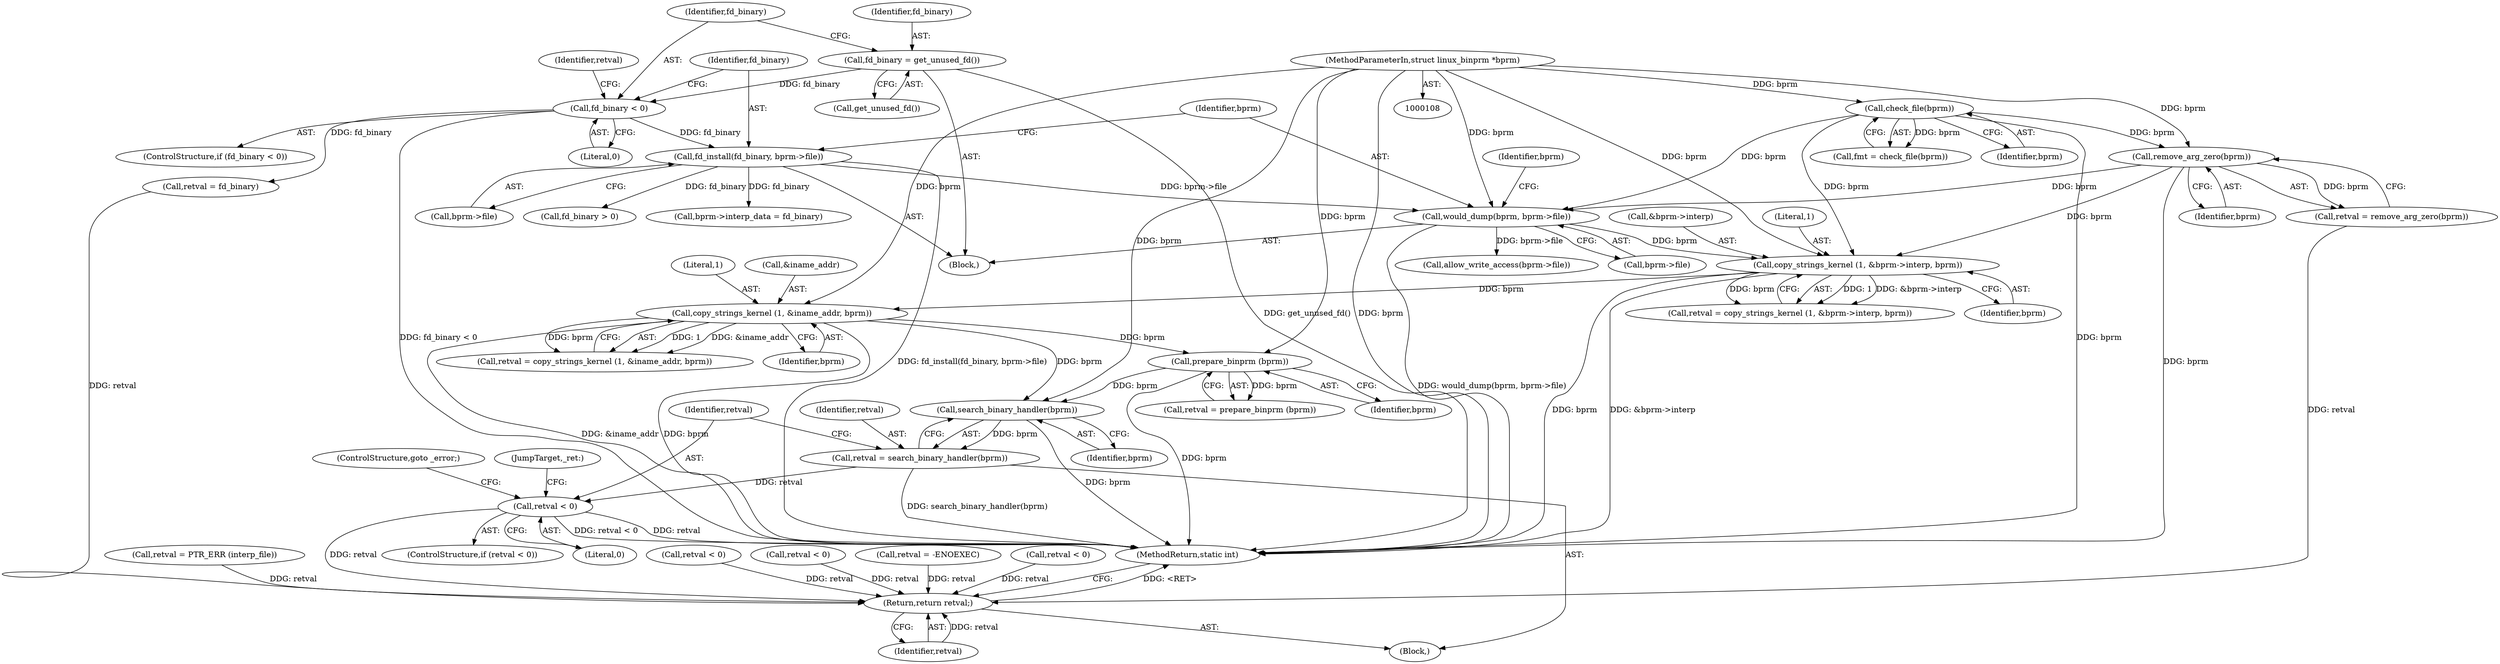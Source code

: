 digraph "0_linux_b66c5984017533316fd1951770302649baf1aa33@pointer" {
"1000327" [label="(Call,search_binary_handler(bprm))"];
"1000255" [label="(Call,copy_strings_kernel (1, &iname_addr, bprm))"];
"1000237" [label="(Call,copy_strings_kernel (1, &bprm->interp, bprm))"];
"1000167" [label="(Call,remove_arg_zero(bprm))"];
"1000140" [label="(Call,check_file(bprm))"];
"1000109" [label="(MethodParameterIn,struct linux_binprm *bprm)"];
"1000196" [label="(Call,would_dump(bprm, bprm->file))"];
"1000191" [label="(Call,fd_install(fd_binary, bprm->file))"];
"1000183" [label="(Call,fd_binary < 0)"];
"1000179" [label="(Call,fd_binary = get_unused_fd())"];
"1000318" [label="(Call,prepare_binprm (bprm))"];
"1000325" [label="(Call,retval = search_binary_handler(bprm))"];
"1000330" [label="(Call,retval < 0)"];
"1000335" [label="(Return,return retval;)"];
"1000255" [label="(Call,copy_strings_kernel (1, &iname_addr, bprm))"];
"1000330" [label="(Call,retval < 0)"];
"1000336" [label="(Identifier,retval)"];
"1000192" [label="(Identifier,fd_binary)"];
"1000239" [label="(Call,&bprm->interp)"];
"1000321" [label="(Call,retval < 0)"];
"1000329" [label="(ControlStructure,if (retval < 0))"];
"1000168" [label="(Identifier,bprm)"];
"1000141" [label="(Identifier,bprm)"];
"1000184" [label="(Identifier,fd_binary)"];
"1000203" [label="(Identifier,bprm)"];
"1000253" [label="(Call,retval = copy_strings_kernel (1, &iname_addr, bprm))"];
"1000333" [label="(ControlStructure,goto _error;)"];
"1000182" [label="(ControlStructure,if (fd_binary < 0))"];
"1000257" [label="(Call,&iname_addr)"];
"1000198" [label="(Call,bprm->file)"];
"1000140" [label="(Call,check_file(bprm))"];
"1000191" [label="(Call,fd_install(fd_binary, bprm->file))"];
"1000110" [label="(Block,)"];
"1000256" [label="(Literal,1)"];
"1000187" [label="(Call,retval = fd_binary)"];
"1000335" [label="(Return,return retval;)"];
"1000261" [label="(Call,retval < 0)"];
"1000327" [label="(Call,search_binary_handler(bprm))"];
"1000138" [label="(Call,fmt = check_file(bprm))"];
"1000197" [label="(Identifier,bprm)"];
"1000178" [label="(Block,)"];
"1000183" [label="(Call,fd_binary < 0)"];
"1000127" [label="(Call,retval = -ENOEXEC)"];
"1000259" [label="(Identifier,bprm)"];
"1000201" [label="(Call,allow_write_access(bprm->file))"];
"1000328" [label="(Identifier,bprm)"];
"1000318" [label="(Call,prepare_binprm (bprm))"];
"1000235" [label="(Call,retval = copy_strings_kernel (1, &bprm->interp, bprm))"];
"1000332" [label="(Literal,0)"];
"1000326" [label="(Identifier,retval)"];
"1000245" [label="(Call,retval < 0)"];
"1000215" [label="(Call,bprm->interp_data = fd_binary)"];
"1000237" [label="(Call,copy_strings_kernel (1, &bprm->interp, bprm))"];
"1000196" [label="(Call,would_dump(bprm, bprm->file))"];
"1000319" [label="(Identifier,bprm)"];
"1000331" [label="(Identifier,retval)"];
"1000180" [label="(Identifier,fd_binary)"];
"1000238" [label="(Literal,1)"];
"1000109" [label="(MethodParameterIn,struct linux_binprm *bprm)"];
"1000243" [label="(Identifier,bprm)"];
"1000325" [label="(Call,retval = search_binary_handler(bprm))"];
"1000334" [label="(JumpTarget,_ret:)"];
"1000355" [label="(MethodReturn,static int)"];
"1000188" [label="(Identifier,retval)"];
"1000278" [label="(Call,retval = PTR_ERR (interp_file))"];
"1000179" [label="(Call,fd_binary = get_unused_fd())"];
"1000193" [label="(Call,bprm->file)"];
"1000181" [label="(Call,get_unused_fd())"];
"1000167" [label="(Call,remove_arg_zero(bprm))"];
"1000339" [label="(Call,fd_binary > 0)"];
"1000185" [label="(Literal,0)"];
"1000316" [label="(Call,retval = prepare_binprm (bprm))"];
"1000165" [label="(Call,retval = remove_arg_zero(bprm))"];
"1000327" -> "1000325"  [label="AST: "];
"1000327" -> "1000328"  [label="CFG: "];
"1000328" -> "1000327"  [label="AST: "];
"1000325" -> "1000327"  [label="CFG: "];
"1000327" -> "1000355"  [label="DDG: bprm"];
"1000327" -> "1000325"  [label="DDG: bprm"];
"1000255" -> "1000327"  [label="DDG: bprm"];
"1000318" -> "1000327"  [label="DDG: bprm"];
"1000109" -> "1000327"  [label="DDG: bprm"];
"1000255" -> "1000253"  [label="AST: "];
"1000255" -> "1000259"  [label="CFG: "];
"1000256" -> "1000255"  [label="AST: "];
"1000257" -> "1000255"  [label="AST: "];
"1000259" -> "1000255"  [label="AST: "];
"1000253" -> "1000255"  [label="CFG: "];
"1000255" -> "1000355"  [label="DDG: bprm"];
"1000255" -> "1000355"  [label="DDG: &iname_addr"];
"1000255" -> "1000253"  [label="DDG: 1"];
"1000255" -> "1000253"  [label="DDG: &iname_addr"];
"1000255" -> "1000253"  [label="DDG: bprm"];
"1000237" -> "1000255"  [label="DDG: bprm"];
"1000109" -> "1000255"  [label="DDG: bprm"];
"1000255" -> "1000318"  [label="DDG: bprm"];
"1000237" -> "1000235"  [label="AST: "];
"1000237" -> "1000243"  [label="CFG: "];
"1000238" -> "1000237"  [label="AST: "];
"1000239" -> "1000237"  [label="AST: "];
"1000243" -> "1000237"  [label="AST: "];
"1000235" -> "1000237"  [label="CFG: "];
"1000237" -> "1000355"  [label="DDG: &bprm->interp"];
"1000237" -> "1000355"  [label="DDG: bprm"];
"1000237" -> "1000235"  [label="DDG: 1"];
"1000237" -> "1000235"  [label="DDG: &bprm->interp"];
"1000237" -> "1000235"  [label="DDG: bprm"];
"1000167" -> "1000237"  [label="DDG: bprm"];
"1000140" -> "1000237"  [label="DDG: bprm"];
"1000196" -> "1000237"  [label="DDG: bprm"];
"1000109" -> "1000237"  [label="DDG: bprm"];
"1000167" -> "1000165"  [label="AST: "];
"1000167" -> "1000168"  [label="CFG: "];
"1000168" -> "1000167"  [label="AST: "];
"1000165" -> "1000167"  [label="CFG: "];
"1000167" -> "1000355"  [label="DDG: bprm"];
"1000167" -> "1000165"  [label="DDG: bprm"];
"1000140" -> "1000167"  [label="DDG: bprm"];
"1000109" -> "1000167"  [label="DDG: bprm"];
"1000167" -> "1000196"  [label="DDG: bprm"];
"1000140" -> "1000138"  [label="AST: "];
"1000140" -> "1000141"  [label="CFG: "];
"1000141" -> "1000140"  [label="AST: "];
"1000138" -> "1000140"  [label="CFG: "];
"1000140" -> "1000355"  [label="DDG: bprm"];
"1000140" -> "1000138"  [label="DDG: bprm"];
"1000109" -> "1000140"  [label="DDG: bprm"];
"1000140" -> "1000196"  [label="DDG: bprm"];
"1000109" -> "1000108"  [label="AST: "];
"1000109" -> "1000355"  [label="DDG: bprm"];
"1000109" -> "1000196"  [label="DDG: bprm"];
"1000109" -> "1000318"  [label="DDG: bprm"];
"1000196" -> "1000178"  [label="AST: "];
"1000196" -> "1000198"  [label="CFG: "];
"1000197" -> "1000196"  [label="AST: "];
"1000198" -> "1000196"  [label="AST: "];
"1000203" -> "1000196"  [label="CFG: "];
"1000196" -> "1000355"  [label="DDG: would_dump(bprm, bprm->file)"];
"1000191" -> "1000196"  [label="DDG: bprm->file"];
"1000196" -> "1000201"  [label="DDG: bprm->file"];
"1000191" -> "1000178"  [label="AST: "];
"1000191" -> "1000193"  [label="CFG: "];
"1000192" -> "1000191"  [label="AST: "];
"1000193" -> "1000191"  [label="AST: "];
"1000197" -> "1000191"  [label="CFG: "];
"1000191" -> "1000355"  [label="DDG: fd_install(fd_binary, bprm->file)"];
"1000183" -> "1000191"  [label="DDG: fd_binary"];
"1000191" -> "1000215"  [label="DDG: fd_binary"];
"1000191" -> "1000339"  [label="DDG: fd_binary"];
"1000183" -> "1000182"  [label="AST: "];
"1000183" -> "1000185"  [label="CFG: "];
"1000184" -> "1000183"  [label="AST: "];
"1000185" -> "1000183"  [label="AST: "];
"1000188" -> "1000183"  [label="CFG: "];
"1000192" -> "1000183"  [label="CFG: "];
"1000183" -> "1000355"  [label="DDG: fd_binary < 0"];
"1000179" -> "1000183"  [label="DDG: fd_binary"];
"1000183" -> "1000187"  [label="DDG: fd_binary"];
"1000179" -> "1000178"  [label="AST: "];
"1000179" -> "1000181"  [label="CFG: "];
"1000180" -> "1000179"  [label="AST: "];
"1000181" -> "1000179"  [label="AST: "];
"1000184" -> "1000179"  [label="CFG: "];
"1000179" -> "1000355"  [label="DDG: get_unused_fd()"];
"1000318" -> "1000316"  [label="AST: "];
"1000318" -> "1000319"  [label="CFG: "];
"1000319" -> "1000318"  [label="AST: "];
"1000316" -> "1000318"  [label="CFG: "];
"1000318" -> "1000355"  [label="DDG: bprm"];
"1000318" -> "1000316"  [label="DDG: bprm"];
"1000325" -> "1000110"  [label="AST: "];
"1000326" -> "1000325"  [label="AST: "];
"1000331" -> "1000325"  [label="CFG: "];
"1000325" -> "1000355"  [label="DDG: search_binary_handler(bprm)"];
"1000325" -> "1000330"  [label="DDG: retval"];
"1000330" -> "1000329"  [label="AST: "];
"1000330" -> "1000332"  [label="CFG: "];
"1000331" -> "1000330"  [label="AST: "];
"1000332" -> "1000330"  [label="AST: "];
"1000333" -> "1000330"  [label="CFG: "];
"1000334" -> "1000330"  [label="CFG: "];
"1000330" -> "1000355"  [label="DDG: retval"];
"1000330" -> "1000355"  [label="DDG: retval < 0"];
"1000330" -> "1000335"  [label="DDG: retval"];
"1000335" -> "1000110"  [label="AST: "];
"1000335" -> "1000336"  [label="CFG: "];
"1000336" -> "1000335"  [label="AST: "];
"1000355" -> "1000335"  [label="CFG: "];
"1000335" -> "1000355"  [label="DDG: <RET>"];
"1000336" -> "1000335"  [label="DDG: retval"];
"1000187" -> "1000335"  [label="DDG: retval"];
"1000165" -> "1000335"  [label="DDG: retval"];
"1000261" -> "1000335"  [label="DDG: retval"];
"1000321" -> "1000335"  [label="DDG: retval"];
"1000127" -> "1000335"  [label="DDG: retval"];
"1000245" -> "1000335"  [label="DDG: retval"];
"1000278" -> "1000335"  [label="DDG: retval"];
}

